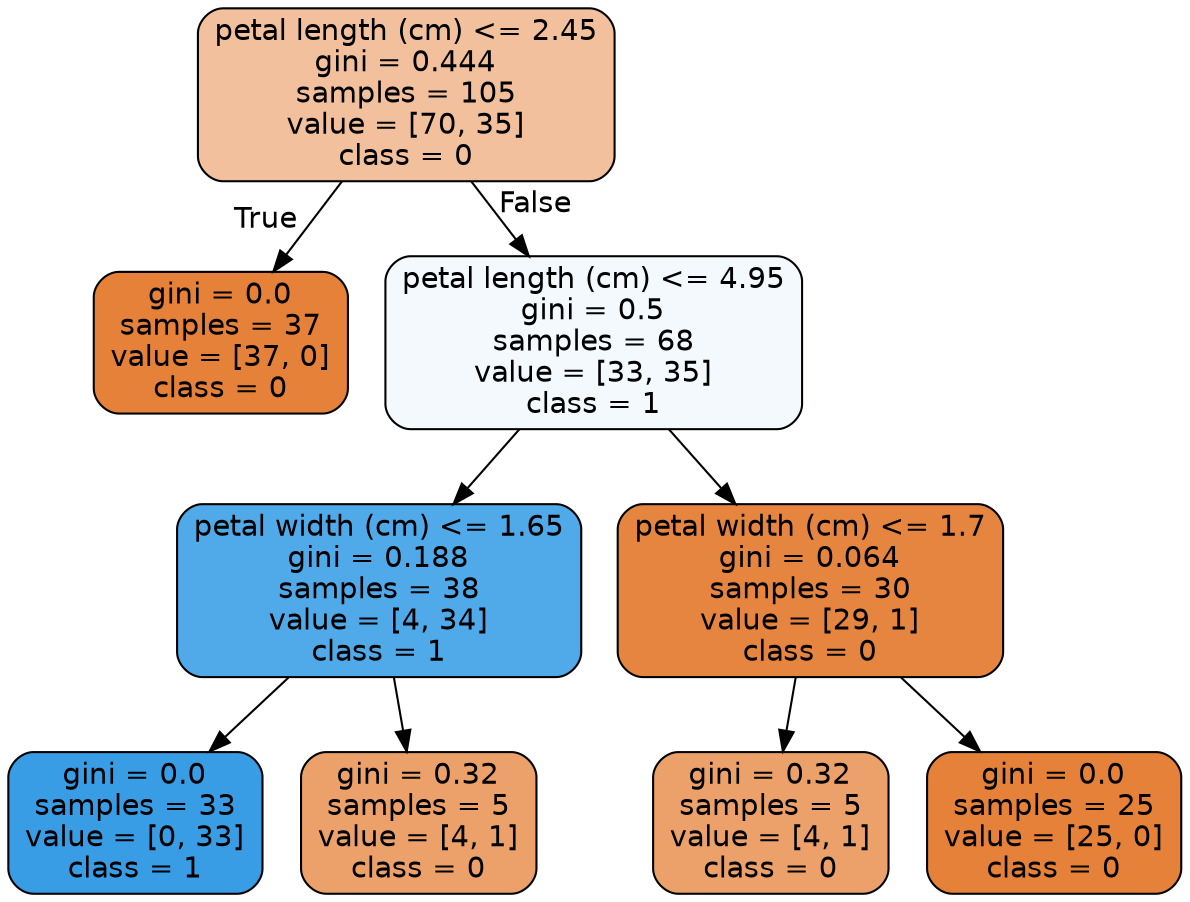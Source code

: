 digraph Tree {
node [shape=box, style="filled, rounded", color="black", fontname=helvetica] ;
edge [fontname=helvetica] ;
0 [label="petal length (cm) <= 2.45\ngini = 0.444\nsamples = 105\nvalue = [70, 35]\nclass = 0", fillcolor="#e581397f"] ;
1 [label="gini = 0.0\nsamples = 37\nvalue = [37, 0]\nclass = 0", fillcolor="#e58139ff"] ;
0 -> 1 [labeldistance=2.5, labelangle=45, headlabel="True"] ;
2 [label="petal length (cm) <= 4.95\ngini = 0.5\nsamples = 68\nvalue = [33, 35]\nclass = 1", fillcolor="#399de50f"] ;
0 -> 2 [labeldistance=2.5, labelangle=-45, headlabel="False"] ;
3 [label="petal width (cm) <= 1.65\ngini = 0.188\nsamples = 38\nvalue = [4, 34]\nclass = 1", fillcolor="#399de5e1"] ;
2 -> 3 ;
4 [label="gini = 0.0\nsamples = 33\nvalue = [0, 33]\nclass = 1", fillcolor="#399de5ff"] ;
3 -> 4 ;
5 [label="gini = 0.32\nsamples = 5\nvalue = [4, 1]\nclass = 0", fillcolor="#e58139bf"] ;
3 -> 5 ;
6 [label="petal width (cm) <= 1.7\ngini = 0.064\nsamples = 30\nvalue = [29, 1]\nclass = 0", fillcolor="#e58139f6"] ;
2 -> 6 ;
7 [label="gini = 0.32\nsamples = 5\nvalue = [4, 1]\nclass = 0", fillcolor="#e58139bf"] ;
6 -> 7 ;
8 [label="gini = 0.0\nsamples = 25\nvalue = [25, 0]\nclass = 0", fillcolor="#e58139ff"] ;
6 -> 8 ;
}